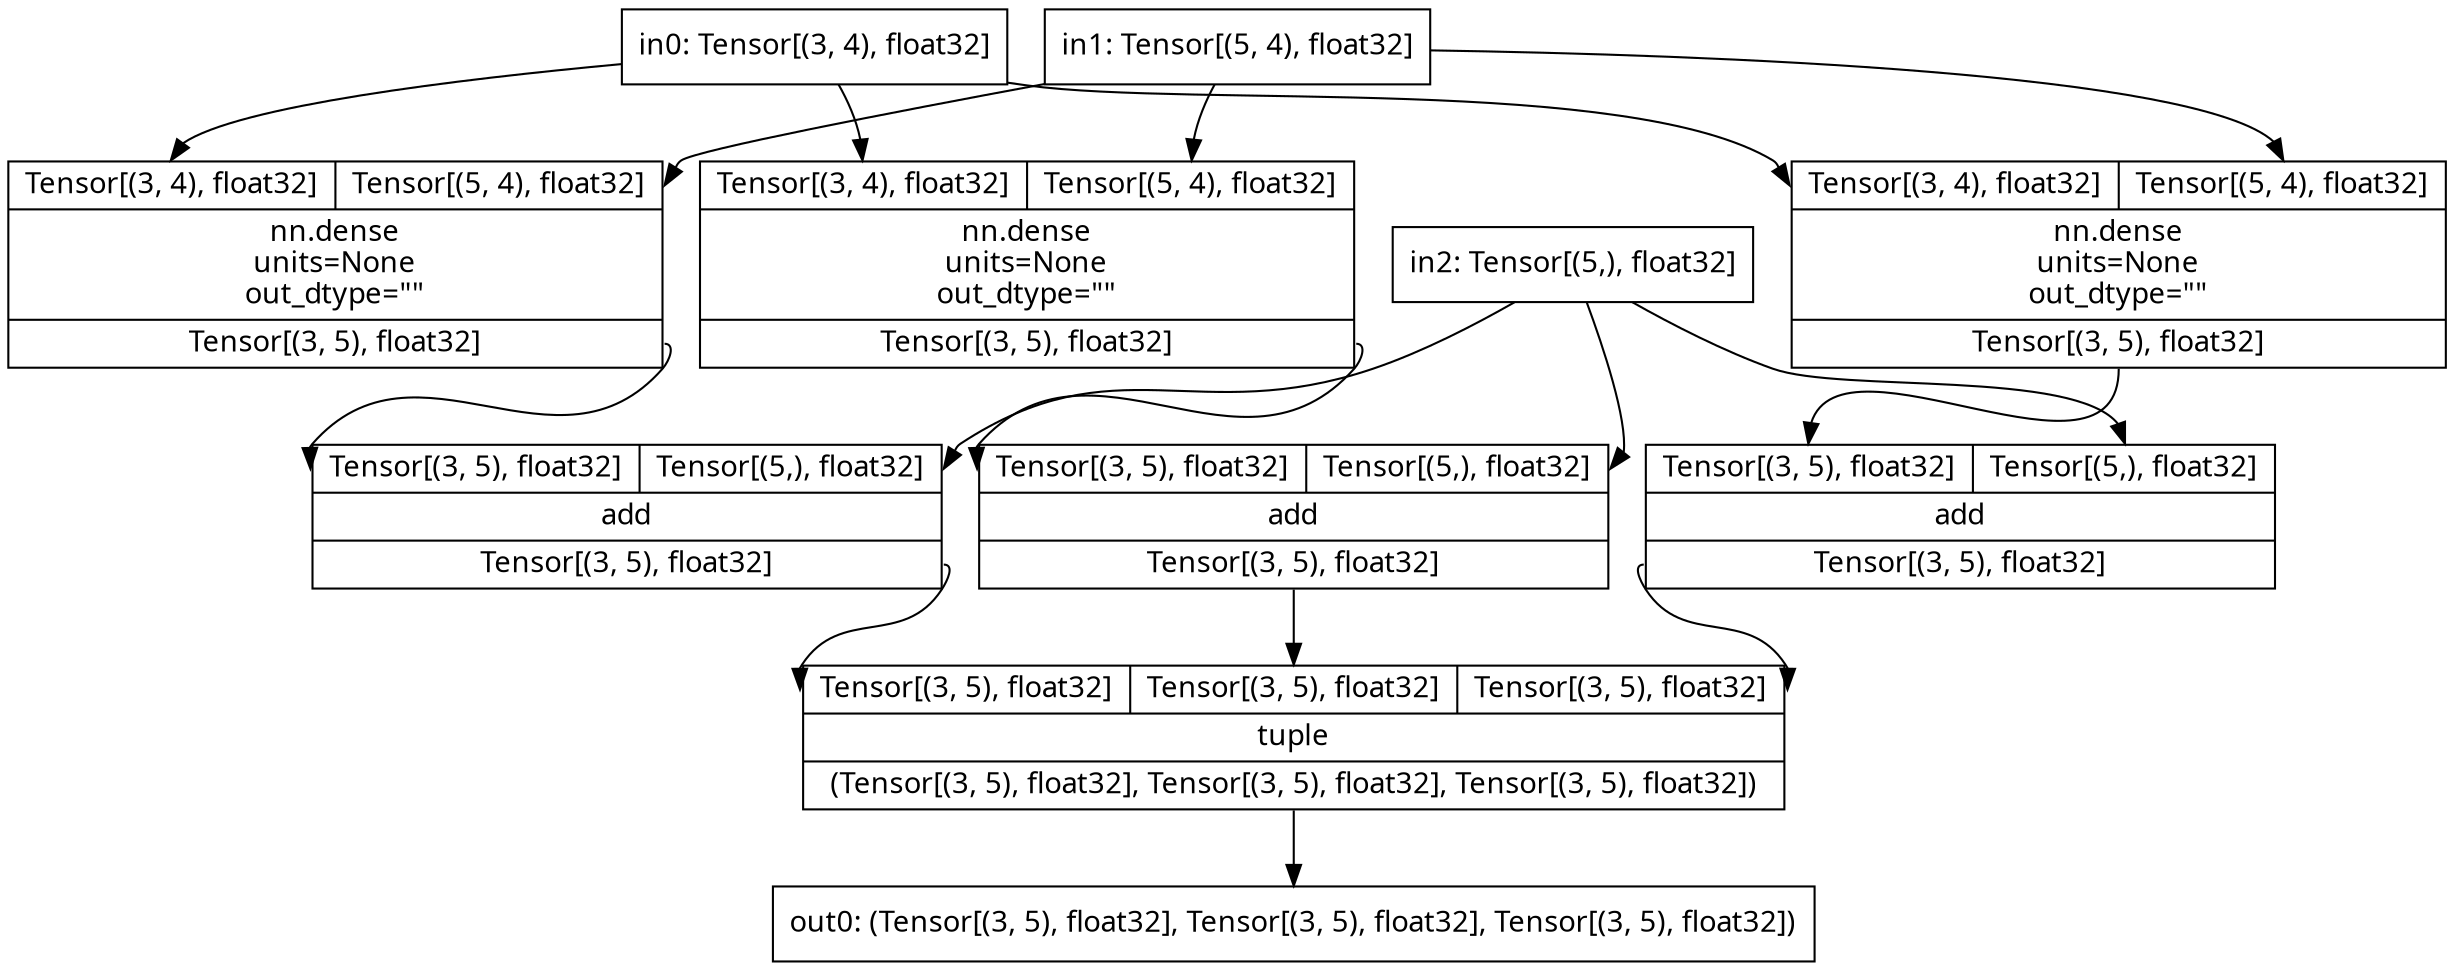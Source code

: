 digraph code {
	node [fontname="Linux Biolinum O" shape=record]
	in0 [label="in0: Tensor[(3, 4), float32]"]
	in1 [label="in1: Tensor[(5, 4), float32]"]
	opr0 [label="{{<i0>Tensor[(3, 4), float32]|<i1>Tensor[(5, 4), float32]}|nn.dense\nunits=None\nout_dtype=\"\"|{<o0>Tensor[(3, 5), float32]}}"]
	in0 -> opr0:i0
	in1 -> opr0:i1
	in2 [label="in2: Tensor[(5,), float32]"]
	opr1 [label="{{<i0>Tensor[(3, 5), float32]|<i1>Tensor[(5,), float32]}|add\n|{<o0>Tensor[(3, 5), float32]}}"]
	opr0:o0 -> opr1:i0
	in2 -> opr1:i1
	opr2 [label="{{<i0>Tensor[(3, 4), float32]|<i1>Tensor[(5, 4), float32]}|nn.dense\nunits=None\nout_dtype=\"\"|{<o0>Tensor[(3, 5), float32]}}"]
	in0 -> opr2:i0
	in1 -> opr2:i1
	opr3 [label="{{<i0>Tensor[(3, 5), float32]|<i1>Tensor[(5,), float32]}|add\n|{<o0>Tensor[(3, 5), float32]}}"]
	opr2:o0 -> opr3:i0
	in2 -> opr3:i1
	opr4 [label="{{<i0>Tensor[(3, 4), float32]|<i1>Tensor[(5, 4), float32]}|nn.dense\nunits=None\nout_dtype=\"\"|{<o0>Tensor[(3, 5), float32]}}"]
	in0 -> opr4:i0
	in1 -> opr4:i1
	opr5 [label="{{<i0>Tensor[(3, 5), float32]|<i1>Tensor[(5,), float32]}|add\n|{<o0>Tensor[(3, 5), float32]}}"]
	opr4:o0 -> opr5:i0
	in2 -> opr5:i1
	opr6 [label="{{<i0>Tensor[(3, 5), float32]|<i1>Tensor[(3, 5), float32]|<i2>Tensor[(3, 5), float32]}|tuple\n|{<o0>(Tensor[(3, 5), float32], Tensor[(3, 5), float32], Tensor[(3, 5), float32])}}"]
	opr1:o0 -> opr6:i0
	opr3:o0 -> opr6:i1
	opr5:o0 -> opr6:i2
	out0 [label="out0: (Tensor[(3, 5), float32], Tensor[(3, 5), float32], Tensor[(3, 5), float32])"]
	opr6:o0 -> out0
}
